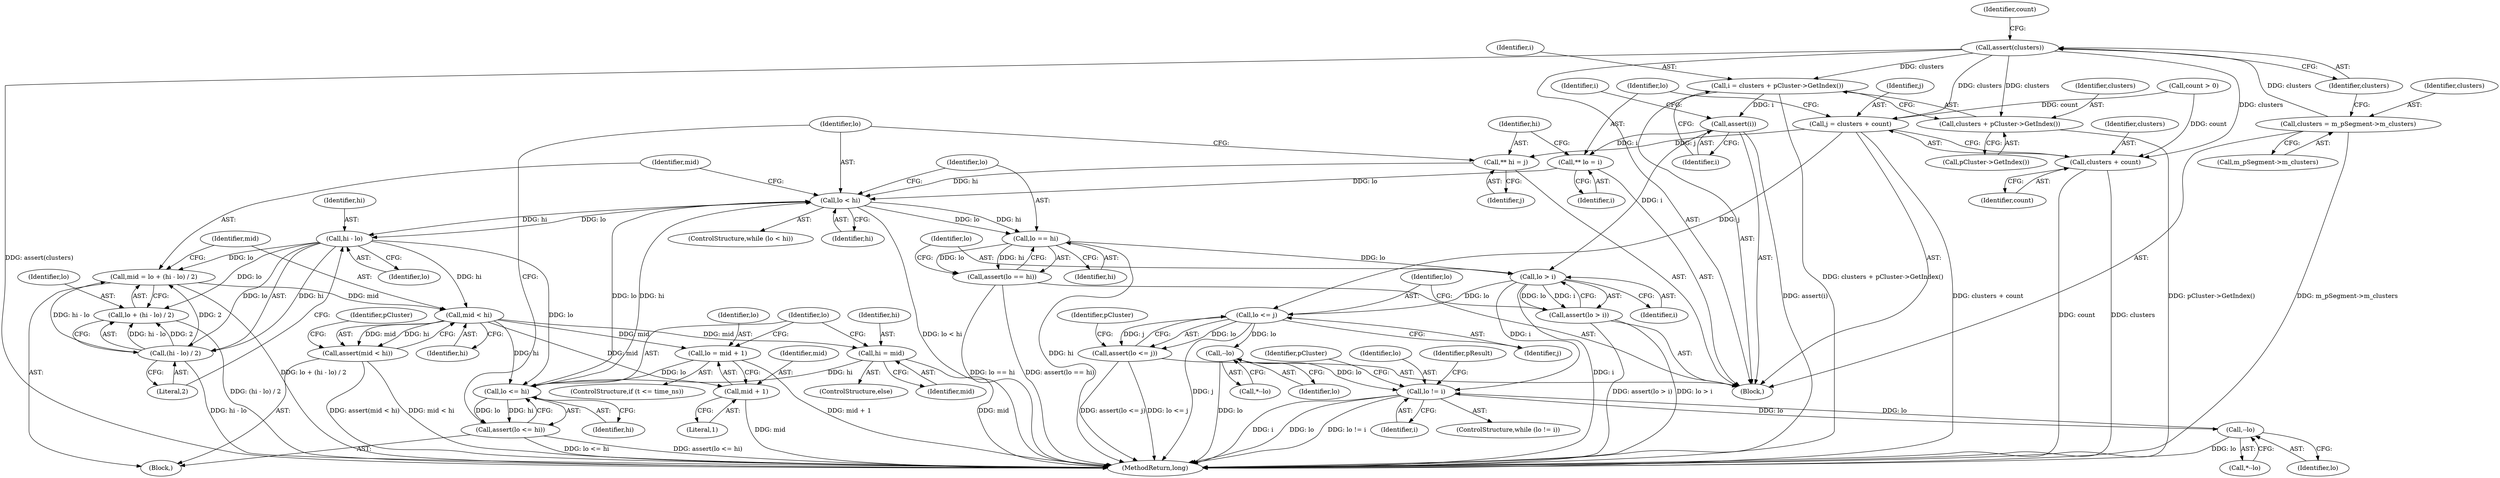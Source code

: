 digraph "0_Android_04839626ed859623901ebd3a5fd483982186b59d_198@API" {
"1000146" [label="(Call,assert(clusters))"];
"1000141" [label="(Call,clusters = m_pSegment->m_clusters)"];
"1000156" [label="(Call,i = clusters + pCluster->GetIndex())"];
"1000161" [label="(Call,assert(i))"];
"1000178" [label="(Call,** lo = i)"];
"1000186" [label="(Call,lo < hi)"];
"1000195" [label="(Call,hi - lo)"];
"1000190" [label="(Call,mid = lo + (hi - lo) / 2)"];
"1000200" [label="(Call,mid < hi)"];
"1000199" [label="(Call,assert(mid < hi))"];
"1000221" [label="(Call,lo = mid + 1)"];
"1000231" [label="(Call,lo <= hi)"];
"1000230" [label="(Call,assert(lo <= hi))"];
"1000223" [label="(Call,mid + 1)"];
"1000227" [label="(Call,hi = mid)"];
"1000192" [label="(Call,lo + (hi - lo) / 2)"];
"1000194" [label="(Call,(hi - lo) / 2)"];
"1000235" [label="(Call,lo == hi)"];
"1000234" [label="(Call,assert(lo == hi))"];
"1000239" [label="(Call,lo > i)"];
"1000238" [label="(Call,assert(lo > i))"];
"1000243" [label="(Call,lo <= j)"];
"1000242" [label="(Call,assert(lo <= j))"];
"1000249" [label="(Call,--lo)"];
"1000272" [label="(Call,lo != i)"];
"1000279" [label="(Call,--lo)"];
"1000158" [label="(Call,clusters + pCluster->GetIndex())"];
"1000172" [label="(Call,j = clusters + count)"];
"1000182" [label="(Call,** hi = j)"];
"1000174" [label="(Call,clusters + count)"];
"1000183" [label="(Identifier,hi)"];
"1000192" [label="(Call,lo + (hi - lo) / 2)"];
"1000172" [label="(Call,j = clusters + count)"];
"1000174" [label="(Call,clusters + count)"];
"1000187" [label="(Identifier,lo)"];
"1000106" [label="(Block,)"];
"1000194" [label="(Call,(hi - lo) / 2)"];
"1000175" [label="(Identifier,clusters)"];
"1000277" [label="(Identifier,pCluster)"];
"1000178" [label="(Call,** lo = i)"];
"1000146" [label="(Call,assert(clusters))"];
"1000156" [label="(Call,i = clusters + pCluster->GetIndex())"];
"1000202" [label="(Identifier,hi)"];
"1000239" [label="(Call,lo > i)"];
"1000247" [label="(Identifier,pCluster)"];
"1000224" [label="(Identifier,mid)"];
"1000161" [label="(Call,assert(i))"];
"1000186" [label="(Call,lo < hi)"];
"1000217" [label="(ControlStructure,if (t <= time_ns))"];
"1000176" [label="(Identifier,count)"];
"1000196" [label="(Identifier,hi)"];
"1000249" [label="(Call,--lo)"];
"1000274" [label="(Identifier,i)"];
"1000271" [label="(ControlStructure,while (lo != i))"];
"1000243" [label="(Call,lo <= j)"];
"1000158" [label="(Call,clusters + pCluster->GetIndex())"];
"1000199" [label="(Call,assert(mid < hi))"];
"1000280" [label="(Identifier,lo)"];
"1000190" [label="(Call,mid = lo + (hi - lo) / 2)"];
"1000200" [label="(Call,mid < hi)"];
"1000197" [label="(Identifier,lo)"];
"1000279" [label="(Call,--lo)"];
"1000240" [label="(Identifier,lo)"];
"1000143" [label="(Call,m_pSegment->m_clusters)"];
"1000235" [label="(Call,lo == hi)"];
"1000278" [label="(Call,*--lo)"];
"1000162" [label="(Identifier,i)"];
"1000231" [label="(Call,lo <= hi)"];
"1000237" [label="(Identifier,hi)"];
"1000223" [label="(Call,mid + 1)"];
"1000230" [label="(Call,assert(lo <= hi))"];
"1000229" [label="(Identifier,mid)"];
"1000166" [label="(Identifier,i)"];
"1000272" [label="(Call,lo != i)"];
"1000273" [label="(Identifier,lo)"];
"1000221" [label="(Call,lo = mid + 1)"];
"1000185" [label="(ControlStructure,while (lo < hi))"];
"1000193" [label="(Identifier,lo)"];
"1000147" [label="(Identifier,clusters)"];
"1000182" [label="(Call,** hi = j)"];
"1000222" [label="(Identifier,lo)"];
"1000141" [label="(Call,clusters = m_pSegment->m_clusters)"];
"1000195" [label="(Call,hi - lo)"];
"1000191" [label="(Identifier,mid)"];
"1000241" [label="(Identifier,i)"];
"1000233" [label="(Identifier,hi)"];
"1000201" [label="(Identifier,mid)"];
"1000250" [label="(Identifier,lo)"];
"1000245" [label="(Identifier,j)"];
"1000159" [label="(Identifier,clusters)"];
"1000157" [label="(Identifier,i)"];
"1000232" [label="(Identifier,lo)"];
"1000236" [label="(Identifier,lo)"];
"1000225" [label="(Literal,1)"];
"1000198" [label="(Literal,2)"];
"1000227" [label="(Call,hi = mid)"];
"1000234" [label="(Call,assert(lo == hi))"];
"1000150" [label="(Identifier,count)"];
"1000179" [label="(Identifier,lo)"];
"1000142" [label="(Identifier,clusters)"];
"1000238" [label="(Call,assert(lo > i))"];
"1000226" [label="(ControlStructure,else)"];
"1000188" [label="(Identifier,hi)"];
"1000242" [label="(Call,assert(lo <= j))"];
"1000301" [label="(Identifier,pResult)"];
"1000189" [label="(Block,)"];
"1000153" [label="(Call,count > 0)"];
"1000244" [label="(Identifier,lo)"];
"1000173" [label="(Identifier,j)"];
"1000305" [label="(MethodReturn,long)"];
"1000180" [label="(Identifier,i)"];
"1000248" [label="(Call,*--lo)"];
"1000204" [label="(Identifier,pCluster)"];
"1000160" [label="(Call,pCluster->GetIndex())"];
"1000228" [label="(Identifier,hi)"];
"1000184" [label="(Identifier,j)"];
"1000146" -> "1000106"  [label="AST: "];
"1000146" -> "1000147"  [label="CFG: "];
"1000147" -> "1000146"  [label="AST: "];
"1000150" -> "1000146"  [label="CFG: "];
"1000146" -> "1000305"  [label="DDG: assert(clusters)"];
"1000141" -> "1000146"  [label="DDG: clusters"];
"1000146" -> "1000156"  [label="DDG: clusters"];
"1000146" -> "1000158"  [label="DDG: clusters"];
"1000146" -> "1000172"  [label="DDG: clusters"];
"1000146" -> "1000174"  [label="DDG: clusters"];
"1000141" -> "1000106"  [label="AST: "];
"1000141" -> "1000143"  [label="CFG: "];
"1000142" -> "1000141"  [label="AST: "];
"1000143" -> "1000141"  [label="AST: "];
"1000147" -> "1000141"  [label="CFG: "];
"1000141" -> "1000305"  [label="DDG: m_pSegment->m_clusters"];
"1000156" -> "1000106"  [label="AST: "];
"1000156" -> "1000158"  [label="CFG: "];
"1000157" -> "1000156"  [label="AST: "];
"1000158" -> "1000156"  [label="AST: "];
"1000162" -> "1000156"  [label="CFG: "];
"1000156" -> "1000305"  [label="DDG: clusters + pCluster->GetIndex()"];
"1000156" -> "1000161"  [label="DDG: i"];
"1000161" -> "1000106"  [label="AST: "];
"1000161" -> "1000162"  [label="CFG: "];
"1000162" -> "1000161"  [label="AST: "];
"1000166" -> "1000161"  [label="CFG: "];
"1000161" -> "1000305"  [label="DDG: assert(i)"];
"1000161" -> "1000178"  [label="DDG: i"];
"1000161" -> "1000239"  [label="DDG: i"];
"1000178" -> "1000106"  [label="AST: "];
"1000178" -> "1000180"  [label="CFG: "];
"1000179" -> "1000178"  [label="AST: "];
"1000180" -> "1000178"  [label="AST: "];
"1000183" -> "1000178"  [label="CFG: "];
"1000178" -> "1000186"  [label="DDG: lo"];
"1000186" -> "1000185"  [label="AST: "];
"1000186" -> "1000188"  [label="CFG: "];
"1000187" -> "1000186"  [label="AST: "];
"1000188" -> "1000186"  [label="AST: "];
"1000191" -> "1000186"  [label="CFG: "];
"1000236" -> "1000186"  [label="CFG: "];
"1000186" -> "1000305"  [label="DDG: lo < hi"];
"1000231" -> "1000186"  [label="DDG: lo"];
"1000231" -> "1000186"  [label="DDG: hi"];
"1000182" -> "1000186"  [label="DDG: hi"];
"1000186" -> "1000195"  [label="DDG: hi"];
"1000186" -> "1000195"  [label="DDG: lo"];
"1000186" -> "1000235"  [label="DDG: lo"];
"1000186" -> "1000235"  [label="DDG: hi"];
"1000195" -> "1000194"  [label="AST: "];
"1000195" -> "1000197"  [label="CFG: "];
"1000196" -> "1000195"  [label="AST: "];
"1000197" -> "1000195"  [label="AST: "];
"1000198" -> "1000195"  [label="CFG: "];
"1000195" -> "1000190"  [label="DDG: lo"];
"1000195" -> "1000192"  [label="DDG: lo"];
"1000195" -> "1000194"  [label="DDG: hi"];
"1000195" -> "1000194"  [label="DDG: lo"];
"1000195" -> "1000200"  [label="DDG: hi"];
"1000195" -> "1000231"  [label="DDG: lo"];
"1000190" -> "1000189"  [label="AST: "];
"1000190" -> "1000192"  [label="CFG: "];
"1000191" -> "1000190"  [label="AST: "];
"1000192" -> "1000190"  [label="AST: "];
"1000201" -> "1000190"  [label="CFG: "];
"1000190" -> "1000305"  [label="DDG: lo + (hi - lo) / 2"];
"1000194" -> "1000190"  [label="DDG: hi - lo"];
"1000194" -> "1000190"  [label="DDG: 2"];
"1000190" -> "1000200"  [label="DDG: mid"];
"1000200" -> "1000199"  [label="AST: "];
"1000200" -> "1000202"  [label="CFG: "];
"1000201" -> "1000200"  [label="AST: "];
"1000202" -> "1000200"  [label="AST: "];
"1000199" -> "1000200"  [label="CFG: "];
"1000200" -> "1000199"  [label="DDG: mid"];
"1000200" -> "1000199"  [label="DDG: hi"];
"1000200" -> "1000221"  [label="DDG: mid"];
"1000200" -> "1000223"  [label="DDG: mid"];
"1000200" -> "1000227"  [label="DDG: mid"];
"1000200" -> "1000231"  [label="DDG: hi"];
"1000199" -> "1000189"  [label="AST: "];
"1000204" -> "1000199"  [label="CFG: "];
"1000199" -> "1000305"  [label="DDG: mid < hi"];
"1000199" -> "1000305"  [label="DDG: assert(mid < hi)"];
"1000221" -> "1000217"  [label="AST: "];
"1000221" -> "1000223"  [label="CFG: "];
"1000222" -> "1000221"  [label="AST: "];
"1000223" -> "1000221"  [label="AST: "];
"1000232" -> "1000221"  [label="CFG: "];
"1000221" -> "1000305"  [label="DDG: mid + 1"];
"1000221" -> "1000231"  [label="DDG: lo"];
"1000231" -> "1000230"  [label="AST: "];
"1000231" -> "1000233"  [label="CFG: "];
"1000232" -> "1000231"  [label="AST: "];
"1000233" -> "1000231"  [label="AST: "];
"1000230" -> "1000231"  [label="CFG: "];
"1000231" -> "1000230"  [label="DDG: lo"];
"1000231" -> "1000230"  [label="DDG: hi"];
"1000227" -> "1000231"  [label="DDG: hi"];
"1000230" -> "1000189"  [label="AST: "];
"1000187" -> "1000230"  [label="CFG: "];
"1000230" -> "1000305"  [label="DDG: lo <= hi"];
"1000230" -> "1000305"  [label="DDG: assert(lo <= hi)"];
"1000223" -> "1000225"  [label="CFG: "];
"1000224" -> "1000223"  [label="AST: "];
"1000225" -> "1000223"  [label="AST: "];
"1000223" -> "1000305"  [label="DDG: mid"];
"1000227" -> "1000226"  [label="AST: "];
"1000227" -> "1000229"  [label="CFG: "];
"1000228" -> "1000227"  [label="AST: "];
"1000229" -> "1000227"  [label="AST: "];
"1000232" -> "1000227"  [label="CFG: "];
"1000227" -> "1000305"  [label="DDG: mid"];
"1000192" -> "1000194"  [label="CFG: "];
"1000193" -> "1000192"  [label="AST: "];
"1000194" -> "1000192"  [label="AST: "];
"1000192" -> "1000305"  [label="DDG: (hi - lo) / 2"];
"1000194" -> "1000192"  [label="DDG: hi - lo"];
"1000194" -> "1000192"  [label="DDG: 2"];
"1000194" -> "1000198"  [label="CFG: "];
"1000198" -> "1000194"  [label="AST: "];
"1000194" -> "1000305"  [label="DDG: hi - lo"];
"1000235" -> "1000234"  [label="AST: "];
"1000235" -> "1000237"  [label="CFG: "];
"1000236" -> "1000235"  [label="AST: "];
"1000237" -> "1000235"  [label="AST: "];
"1000234" -> "1000235"  [label="CFG: "];
"1000235" -> "1000305"  [label="DDG: hi"];
"1000235" -> "1000234"  [label="DDG: lo"];
"1000235" -> "1000234"  [label="DDG: hi"];
"1000235" -> "1000239"  [label="DDG: lo"];
"1000234" -> "1000106"  [label="AST: "];
"1000240" -> "1000234"  [label="CFG: "];
"1000234" -> "1000305"  [label="DDG: lo == hi"];
"1000234" -> "1000305"  [label="DDG: assert(lo == hi)"];
"1000239" -> "1000238"  [label="AST: "];
"1000239" -> "1000241"  [label="CFG: "];
"1000240" -> "1000239"  [label="AST: "];
"1000241" -> "1000239"  [label="AST: "];
"1000238" -> "1000239"  [label="CFG: "];
"1000239" -> "1000305"  [label="DDG: i"];
"1000239" -> "1000238"  [label="DDG: lo"];
"1000239" -> "1000238"  [label="DDG: i"];
"1000239" -> "1000243"  [label="DDG: lo"];
"1000239" -> "1000272"  [label="DDG: i"];
"1000238" -> "1000106"  [label="AST: "];
"1000244" -> "1000238"  [label="CFG: "];
"1000238" -> "1000305"  [label="DDG: lo > i"];
"1000238" -> "1000305"  [label="DDG: assert(lo > i)"];
"1000243" -> "1000242"  [label="AST: "];
"1000243" -> "1000245"  [label="CFG: "];
"1000244" -> "1000243"  [label="AST: "];
"1000245" -> "1000243"  [label="AST: "];
"1000242" -> "1000243"  [label="CFG: "];
"1000243" -> "1000305"  [label="DDG: j"];
"1000243" -> "1000242"  [label="DDG: lo"];
"1000243" -> "1000242"  [label="DDG: j"];
"1000172" -> "1000243"  [label="DDG: j"];
"1000243" -> "1000249"  [label="DDG: lo"];
"1000242" -> "1000106"  [label="AST: "];
"1000247" -> "1000242"  [label="CFG: "];
"1000242" -> "1000305"  [label="DDG: assert(lo <= j)"];
"1000242" -> "1000305"  [label="DDG: lo <= j"];
"1000249" -> "1000248"  [label="AST: "];
"1000249" -> "1000250"  [label="CFG: "];
"1000250" -> "1000249"  [label="AST: "];
"1000248" -> "1000249"  [label="CFG: "];
"1000249" -> "1000305"  [label="DDG: lo"];
"1000249" -> "1000272"  [label="DDG: lo"];
"1000272" -> "1000271"  [label="AST: "];
"1000272" -> "1000274"  [label="CFG: "];
"1000273" -> "1000272"  [label="AST: "];
"1000274" -> "1000272"  [label="AST: "];
"1000277" -> "1000272"  [label="CFG: "];
"1000301" -> "1000272"  [label="CFG: "];
"1000272" -> "1000305"  [label="DDG: i"];
"1000272" -> "1000305"  [label="DDG: lo"];
"1000272" -> "1000305"  [label="DDG: lo != i"];
"1000279" -> "1000272"  [label="DDG: lo"];
"1000272" -> "1000279"  [label="DDG: lo"];
"1000279" -> "1000278"  [label="AST: "];
"1000279" -> "1000280"  [label="CFG: "];
"1000280" -> "1000279"  [label="AST: "];
"1000278" -> "1000279"  [label="CFG: "];
"1000279" -> "1000305"  [label="DDG: lo"];
"1000158" -> "1000160"  [label="CFG: "];
"1000159" -> "1000158"  [label="AST: "];
"1000160" -> "1000158"  [label="AST: "];
"1000158" -> "1000305"  [label="DDG: pCluster->GetIndex()"];
"1000172" -> "1000106"  [label="AST: "];
"1000172" -> "1000174"  [label="CFG: "];
"1000173" -> "1000172"  [label="AST: "];
"1000174" -> "1000172"  [label="AST: "];
"1000179" -> "1000172"  [label="CFG: "];
"1000172" -> "1000305"  [label="DDG: clusters + count"];
"1000153" -> "1000172"  [label="DDG: count"];
"1000172" -> "1000182"  [label="DDG: j"];
"1000182" -> "1000106"  [label="AST: "];
"1000182" -> "1000184"  [label="CFG: "];
"1000183" -> "1000182"  [label="AST: "];
"1000184" -> "1000182"  [label="AST: "];
"1000187" -> "1000182"  [label="CFG: "];
"1000174" -> "1000176"  [label="CFG: "];
"1000175" -> "1000174"  [label="AST: "];
"1000176" -> "1000174"  [label="AST: "];
"1000174" -> "1000305"  [label="DDG: count"];
"1000174" -> "1000305"  [label="DDG: clusters"];
"1000153" -> "1000174"  [label="DDG: count"];
}
